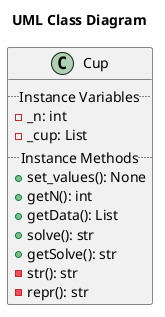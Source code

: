 @startuml cup
scale 1
title  "UML Class Diagram"
class Cup {
	.. Instance Variables ..
	- _n: int
	- _cup: List
	.. Instance Methods ..
	+ set_values(): None
	+ getN(): int
	+ getData(): List
	+ solve(): str
	+ getSolve(): str
    - str(): str
    - repr(): str
}
@enduml